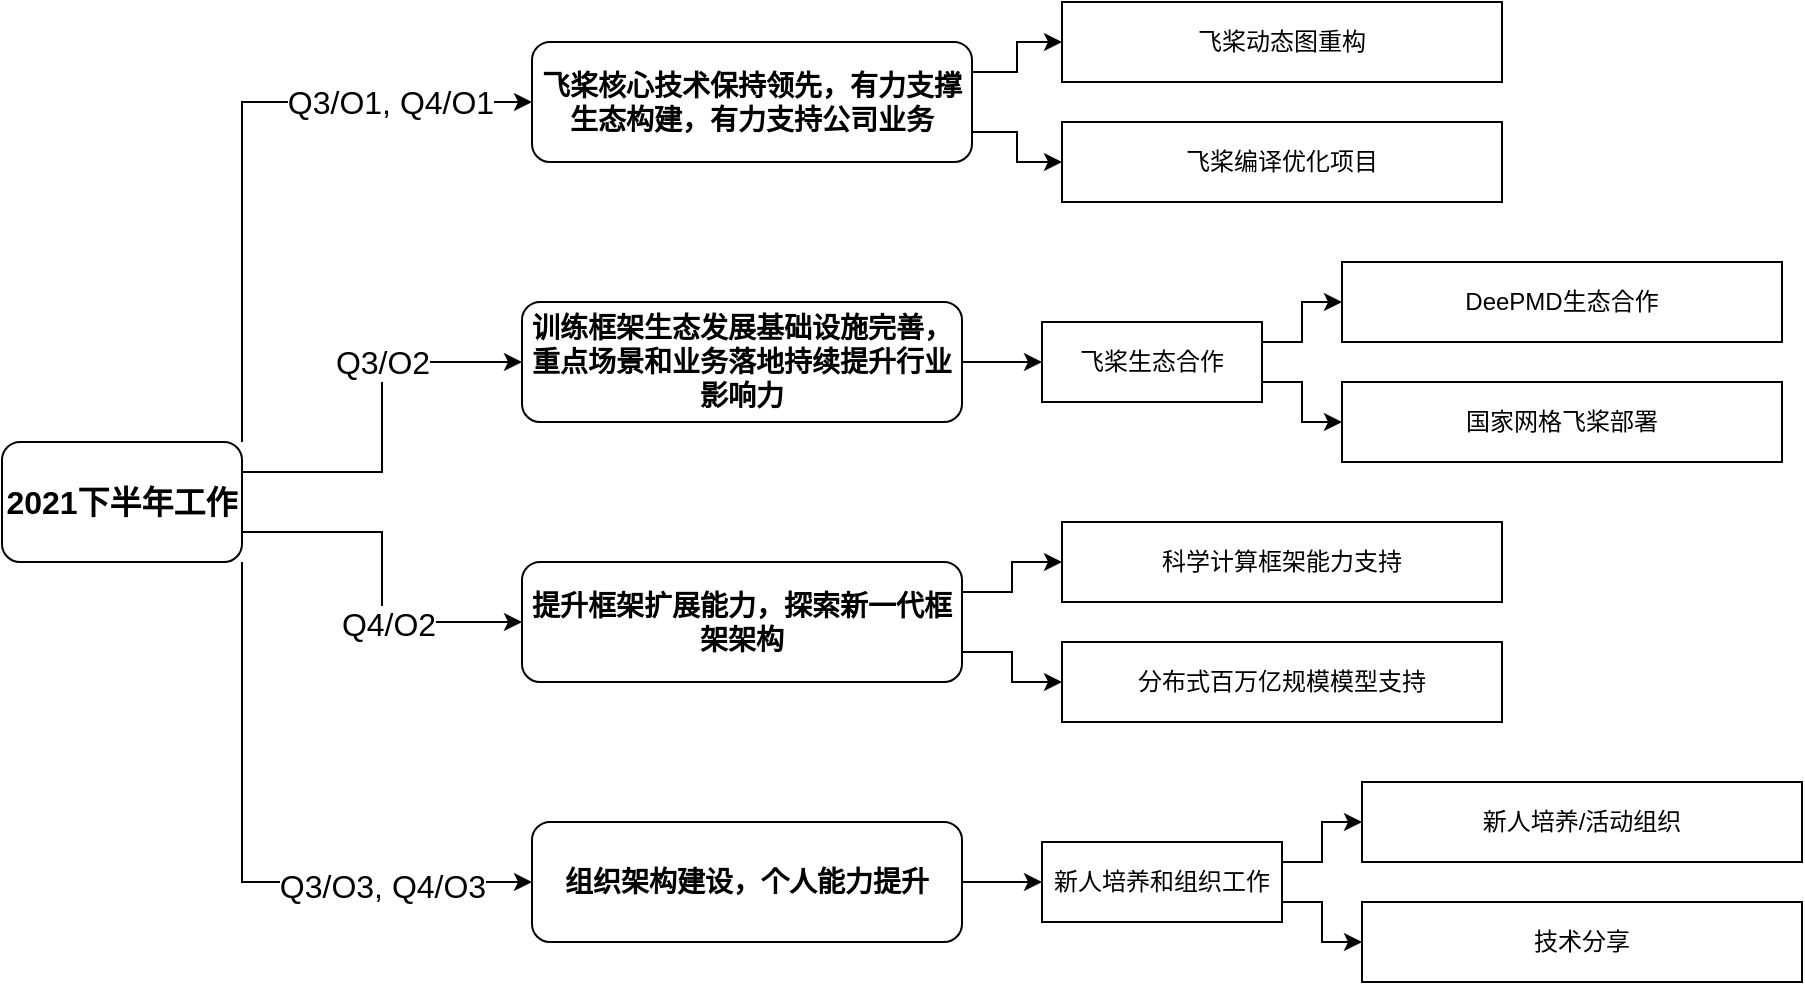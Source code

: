 <mxfile version="16.2.4" type="github">
  <diagram name="Page-1" id="82e54ff1-d628-8f03-85c4-9753963a91cd">
    <mxGraphModel dx="2946" dy="1129" grid="1" gridSize="10" guides="1" tooltips="1" connect="1" arrows="1" fold="1" page="1" pageScale="1" pageWidth="1100" pageHeight="850" background="none" math="0" shadow="0">
      <root>
        <mxCell id="0" />
        <mxCell id="1" parent="0" />
        <mxCell id="D8_jtYNJ-oi5tHmmAvt4-21" style="edgeStyle=orthogonalEdgeStyle;rounded=0;orthogonalLoop=1;jettySize=auto;html=1;exitX=1;exitY=0;exitDx=0;exitDy=0;entryX=0;entryY=0.5;entryDx=0;entryDy=0;fontColor=#000000;" edge="1" parent="1" source="D8_jtYNJ-oi5tHmmAvt4-4" target="D8_jtYNJ-oi5tHmmAvt4-5">
          <mxGeometry relative="1" as="geometry" />
        </mxCell>
        <mxCell id="D8_jtYNJ-oi5tHmmAvt4-36" value="Q3/O1, Q4/O1" style="edgeLabel;html=1;align=center;verticalAlign=middle;resizable=0;points=[];fontSize=16;fontColor=#000000;" vertex="1" connectable="0" parent="D8_jtYNJ-oi5tHmmAvt4-21">
          <mxGeometry x="0.636" y="1" relative="1" as="geometry">
            <mxPoint x="-14" y="1" as="offset" />
          </mxGeometry>
        </mxCell>
        <mxCell id="D8_jtYNJ-oi5tHmmAvt4-22" style="edgeStyle=orthogonalEdgeStyle;rounded=0;orthogonalLoop=1;jettySize=auto;html=1;exitX=1;exitY=0.25;exitDx=0;exitDy=0;entryX=0;entryY=0.5;entryDx=0;entryDy=0;fontColor=#000000;" edge="1" parent="1" source="D8_jtYNJ-oi5tHmmAvt4-4" target="D8_jtYNJ-oi5tHmmAvt4-6">
          <mxGeometry relative="1" as="geometry" />
        </mxCell>
        <mxCell id="D8_jtYNJ-oi5tHmmAvt4-37" value="Q3/O2" style="edgeLabel;html=1;align=center;verticalAlign=middle;resizable=0;points=[];fontSize=16;fontColor=#000000;" vertex="1" connectable="0" parent="D8_jtYNJ-oi5tHmmAvt4-22">
          <mxGeometry x="0.456" y="2" relative="1" as="geometry">
            <mxPoint x="-17" y="2" as="offset" />
          </mxGeometry>
        </mxCell>
        <mxCell id="D8_jtYNJ-oi5tHmmAvt4-23" style="edgeStyle=orthogonalEdgeStyle;rounded=0;orthogonalLoop=1;jettySize=auto;html=1;exitX=1;exitY=0.75;exitDx=0;exitDy=0;entryX=0;entryY=0.5;entryDx=0;entryDy=0;fontColor=#000000;" edge="1" parent="1" source="D8_jtYNJ-oi5tHmmAvt4-4" target="D8_jtYNJ-oi5tHmmAvt4-7">
          <mxGeometry relative="1" as="geometry" />
        </mxCell>
        <mxCell id="D8_jtYNJ-oi5tHmmAvt4-39" value="Q4/O2" style="edgeLabel;html=1;align=center;verticalAlign=middle;resizable=0;points=[];fontSize=16;fontColor=#000000;" vertex="1" connectable="0" parent="D8_jtYNJ-oi5tHmmAvt4-23">
          <mxGeometry x="0.276" y="-1" relative="1" as="geometry">
            <mxPoint as="offset" />
          </mxGeometry>
        </mxCell>
        <mxCell id="D8_jtYNJ-oi5tHmmAvt4-24" style="edgeStyle=orthogonalEdgeStyle;rounded=0;orthogonalLoop=1;jettySize=auto;html=1;exitX=1;exitY=1;exitDx=0;exitDy=0;entryX=0;entryY=0.5;entryDx=0;entryDy=0;fontColor=#000000;" edge="1" parent="1" source="D8_jtYNJ-oi5tHmmAvt4-4" target="D8_jtYNJ-oi5tHmmAvt4-8">
          <mxGeometry relative="1" as="geometry" />
        </mxCell>
        <mxCell id="D8_jtYNJ-oi5tHmmAvt4-40" value="Q3/O3, Q4/O3" style="edgeLabel;html=1;align=center;verticalAlign=middle;resizable=0;points=[];fontSize=16;fontColor=#000000;" vertex="1" connectable="0" parent="D8_jtYNJ-oi5tHmmAvt4-24">
          <mxGeometry x="0.508" y="-2" relative="1" as="geometry">
            <mxPoint as="offset" />
          </mxGeometry>
        </mxCell>
        <mxCell id="D8_jtYNJ-oi5tHmmAvt4-4" value="&lt;b&gt;&lt;font style=&quot;font-size: 16px&quot;&gt;2021下半年工作&lt;/font&gt;&lt;/b&gt;" style="rounded=1;whiteSpace=wrap;html=1;" vertex="1" parent="1">
          <mxGeometry x="60" y="400" width="120" height="60" as="geometry" />
        </mxCell>
        <mxCell id="D8_jtYNJ-oi5tHmmAvt4-34" style="edgeStyle=orthogonalEdgeStyle;rounded=0;orthogonalLoop=1;jettySize=auto;html=1;exitX=1;exitY=0.25;exitDx=0;exitDy=0;entryX=0;entryY=0.5;entryDx=0;entryDy=0;fontSize=16;fontColor=#000000;" edge="1" parent="1" source="D8_jtYNJ-oi5tHmmAvt4-5" target="D8_jtYNJ-oi5tHmmAvt4-16">
          <mxGeometry relative="1" as="geometry" />
        </mxCell>
        <mxCell id="D8_jtYNJ-oi5tHmmAvt4-35" style="edgeStyle=orthogonalEdgeStyle;rounded=0;orthogonalLoop=1;jettySize=auto;html=1;exitX=1;exitY=0.75;exitDx=0;exitDy=0;entryX=0;entryY=0.5;entryDx=0;entryDy=0;fontSize=16;fontColor=#000000;" edge="1" parent="1" source="D8_jtYNJ-oi5tHmmAvt4-5" target="D8_jtYNJ-oi5tHmmAvt4-15">
          <mxGeometry relative="1" as="geometry" />
        </mxCell>
        <mxCell id="D8_jtYNJ-oi5tHmmAvt4-5" value="&lt;span style=&quot;font-family: , &amp;#34;helvetica neue&amp;#34; , , &amp;#34;pingfang sc&amp;#34; , &amp;#34;microsoft yahei&amp;#34; , &amp;#34;stxihei&amp;#34; , &amp;#34;arial&amp;#34; , &amp;#34;helvetica&amp;#34; , sans-serif ; font-size: 14px ; font-weight: 700 ; background-color: rgb(255 , 255 , 255)&quot;&gt;飞桨核心技术保持领先，有力支撑生态构建，有力支持公司业务&lt;/span&gt;" style="rounded=1;whiteSpace=wrap;html=1;" vertex="1" parent="1">
          <mxGeometry x="325" y="200" width="220" height="60" as="geometry" />
        </mxCell>
        <mxCell id="D8_jtYNJ-oi5tHmmAvt4-28" style="edgeStyle=orthogonalEdgeStyle;rounded=0;orthogonalLoop=1;jettySize=auto;html=1;exitX=1;exitY=0.5;exitDx=0;exitDy=0;entryX=0;entryY=0.5;entryDx=0;entryDy=0;fontColor=#000000;" edge="1" parent="1" source="D8_jtYNJ-oi5tHmmAvt4-6" target="D8_jtYNJ-oi5tHmmAvt4-42">
          <mxGeometry relative="1" as="geometry">
            <mxPoint x="590" y="330" as="targetPoint" />
          </mxGeometry>
        </mxCell>
        <mxCell id="D8_jtYNJ-oi5tHmmAvt4-6" value="&lt;span style=&quot;font-size: 14px ; font-weight: 700 ; background-color: rgb(255 , 255 , 255)&quot;&gt;训练框架生态发展基础设施完善，重点场景和业务落地持续提升行业影响力&lt;/span&gt;" style="rounded=1;whiteSpace=wrap;html=1;" vertex="1" parent="1">
          <mxGeometry x="320" y="330" width="220" height="60" as="geometry" />
        </mxCell>
        <mxCell id="D8_jtYNJ-oi5tHmmAvt4-30" style="edgeStyle=orthogonalEdgeStyle;rounded=0;orthogonalLoop=1;jettySize=auto;html=1;exitX=1;exitY=0.25;exitDx=0;exitDy=0;entryX=0;entryY=0.5;entryDx=0;entryDy=0;fontColor=#000000;" edge="1" parent="1" source="D8_jtYNJ-oi5tHmmAvt4-7" target="D8_jtYNJ-oi5tHmmAvt4-17">
          <mxGeometry relative="1" as="geometry" />
        </mxCell>
        <mxCell id="D8_jtYNJ-oi5tHmmAvt4-31" style="edgeStyle=orthogonalEdgeStyle;rounded=0;orthogonalLoop=1;jettySize=auto;html=1;exitX=1;exitY=0.75;exitDx=0;exitDy=0;entryX=0;entryY=0.5;entryDx=0;entryDy=0;fontColor=#000000;" edge="1" parent="1" source="D8_jtYNJ-oi5tHmmAvt4-7" target="D8_jtYNJ-oi5tHmmAvt4-18">
          <mxGeometry relative="1" as="geometry" />
        </mxCell>
        <mxCell id="D8_jtYNJ-oi5tHmmAvt4-7" value="&lt;span style=&quot;font-size: 14px ; font-weight: 700 ; background-color: rgb(255 , 255 , 255)&quot;&gt;提升框架扩展能力，探索新一代框架架构&lt;/span&gt;" style="rounded=1;whiteSpace=wrap;html=1;" vertex="1" parent="1">
          <mxGeometry x="320" y="460" width="220" height="60" as="geometry" />
        </mxCell>
        <mxCell id="D8_jtYNJ-oi5tHmmAvt4-32" style="edgeStyle=orthogonalEdgeStyle;rounded=0;orthogonalLoop=1;jettySize=auto;html=1;entryX=0;entryY=0.5;entryDx=0;entryDy=0;fontColor=#000000;exitX=1;exitY=0.25;exitDx=0;exitDy=0;" edge="1" parent="1" source="D8_jtYNJ-oi5tHmmAvt4-47" target="D8_jtYNJ-oi5tHmmAvt4-19">
          <mxGeometry relative="1" as="geometry">
            <mxPoint x="540" y="615" as="sourcePoint" />
          </mxGeometry>
        </mxCell>
        <mxCell id="D8_jtYNJ-oi5tHmmAvt4-33" style="edgeStyle=orthogonalEdgeStyle;rounded=0;orthogonalLoop=1;jettySize=auto;html=1;exitX=1;exitY=0.75;exitDx=0;exitDy=0;entryX=0;entryY=0.5;entryDx=0;entryDy=0;fontColor=#000000;" edge="1" parent="1" source="D8_jtYNJ-oi5tHmmAvt4-47" target="D8_jtYNJ-oi5tHmmAvt4-20">
          <mxGeometry relative="1" as="geometry" />
        </mxCell>
        <mxCell id="D8_jtYNJ-oi5tHmmAvt4-48" style="edgeStyle=orthogonalEdgeStyle;rounded=0;orthogonalLoop=1;jettySize=auto;html=1;exitX=1;exitY=0.5;exitDx=0;exitDy=0;entryX=0;entryY=0.5;entryDx=0;entryDy=0;fontSize=16;fontColor=#000000;" edge="1" parent="1" source="D8_jtYNJ-oi5tHmmAvt4-8" target="D8_jtYNJ-oi5tHmmAvt4-47">
          <mxGeometry relative="1" as="geometry" />
        </mxCell>
        <mxCell id="D8_jtYNJ-oi5tHmmAvt4-8" value="&lt;span style=&quot;font-size: 14px ; font-weight: 700 ; background-color: rgb(255 , 255 , 255)&quot;&gt;组织架构建设，个人能力提升&lt;/span&gt;" style="rounded=1;whiteSpace=wrap;html=1;" vertex="1" parent="1">
          <mxGeometry x="325" y="590" width="215" height="60" as="geometry" />
        </mxCell>
        <mxCell id="D8_jtYNJ-oi5tHmmAvt4-15" value="飞桨编译优化项目" style="rounded=0;whiteSpace=wrap;html=1;fontColor=#000000;" vertex="1" parent="1">
          <mxGeometry x="590" y="240" width="220" height="40" as="geometry" />
        </mxCell>
        <mxCell id="D8_jtYNJ-oi5tHmmAvt4-16" value="飞桨动态图重构" style="rounded=0;whiteSpace=wrap;html=1;fontColor=#000000;" vertex="1" parent="1">
          <mxGeometry x="590" y="180" width="220" height="40" as="geometry" />
        </mxCell>
        <mxCell id="D8_jtYNJ-oi5tHmmAvt4-17" value="科学计算框架能力支持" style="rounded=0;whiteSpace=wrap;html=1;fontColor=#000000;" vertex="1" parent="1">
          <mxGeometry x="590" y="440" width="220" height="40" as="geometry" />
        </mxCell>
        <mxCell id="D8_jtYNJ-oi5tHmmAvt4-18" value="分布式百万亿规模模型支持" style="rounded=0;whiteSpace=wrap;html=1;fontColor=#000000;" vertex="1" parent="1">
          <mxGeometry x="590" y="500" width="220" height="40" as="geometry" />
        </mxCell>
        <mxCell id="D8_jtYNJ-oi5tHmmAvt4-19" value="新人培养/活动组织" style="rounded=0;whiteSpace=wrap;html=1;fontColor=#000000;" vertex="1" parent="1">
          <mxGeometry x="740" y="570" width="220" height="40" as="geometry" />
        </mxCell>
        <mxCell id="D8_jtYNJ-oi5tHmmAvt4-20" value="技术分享" style="rounded=0;whiteSpace=wrap;html=1;fontColor=#000000;" vertex="1" parent="1">
          <mxGeometry x="740" y="630" width="220" height="40" as="geometry" />
        </mxCell>
        <mxCell id="D8_jtYNJ-oi5tHmmAvt4-41" value="DeePMD生态合作" style="rounded=0;whiteSpace=wrap;html=1;fontColor=#000000;" vertex="1" parent="1">
          <mxGeometry x="730" y="310" width="220" height="40" as="geometry" />
        </mxCell>
        <mxCell id="D8_jtYNJ-oi5tHmmAvt4-44" style="edgeStyle=orthogonalEdgeStyle;rounded=0;orthogonalLoop=1;jettySize=auto;html=1;exitX=1;exitY=0.25;exitDx=0;exitDy=0;entryX=0;entryY=0.5;entryDx=0;entryDy=0;fontSize=16;fontColor=#000000;" edge="1" parent="1" source="D8_jtYNJ-oi5tHmmAvt4-42" target="D8_jtYNJ-oi5tHmmAvt4-41">
          <mxGeometry relative="1" as="geometry" />
        </mxCell>
        <mxCell id="D8_jtYNJ-oi5tHmmAvt4-45" style="edgeStyle=orthogonalEdgeStyle;rounded=0;orthogonalLoop=1;jettySize=auto;html=1;exitX=1;exitY=0.75;exitDx=0;exitDy=0;entryX=0;entryY=0.5;entryDx=0;entryDy=0;fontSize=16;fontColor=#000000;" edge="1" parent="1" source="D8_jtYNJ-oi5tHmmAvt4-42" target="D8_jtYNJ-oi5tHmmAvt4-43">
          <mxGeometry relative="1" as="geometry" />
        </mxCell>
        <mxCell id="D8_jtYNJ-oi5tHmmAvt4-42" value="飞桨生态合作" style="rounded=0;whiteSpace=wrap;html=1;fontColor=#000000;" vertex="1" parent="1">
          <mxGeometry x="580" y="340" width="110" height="40" as="geometry" />
        </mxCell>
        <mxCell id="D8_jtYNJ-oi5tHmmAvt4-43" value="国家网格飞桨部署" style="rounded=0;whiteSpace=wrap;html=1;fontColor=#000000;" vertex="1" parent="1">
          <mxGeometry x="730" y="370" width="220" height="40" as="geometry" />
        </mxCell>
        <mxCell id="D8_jtYNJ-oi5tHmmAvt4-47" value="新人培养和组织工作" style="rounded=0;whiteSpace=wrap;html=1;fontColor=#000000;" vertex="1" parent="1">
          <mxGeometry x="580" y="600" width="120" height="40" as="geometry" />
        </mxCell>
      </root>
    </mxGraphModel>
  </diagram>
</mxfile>
